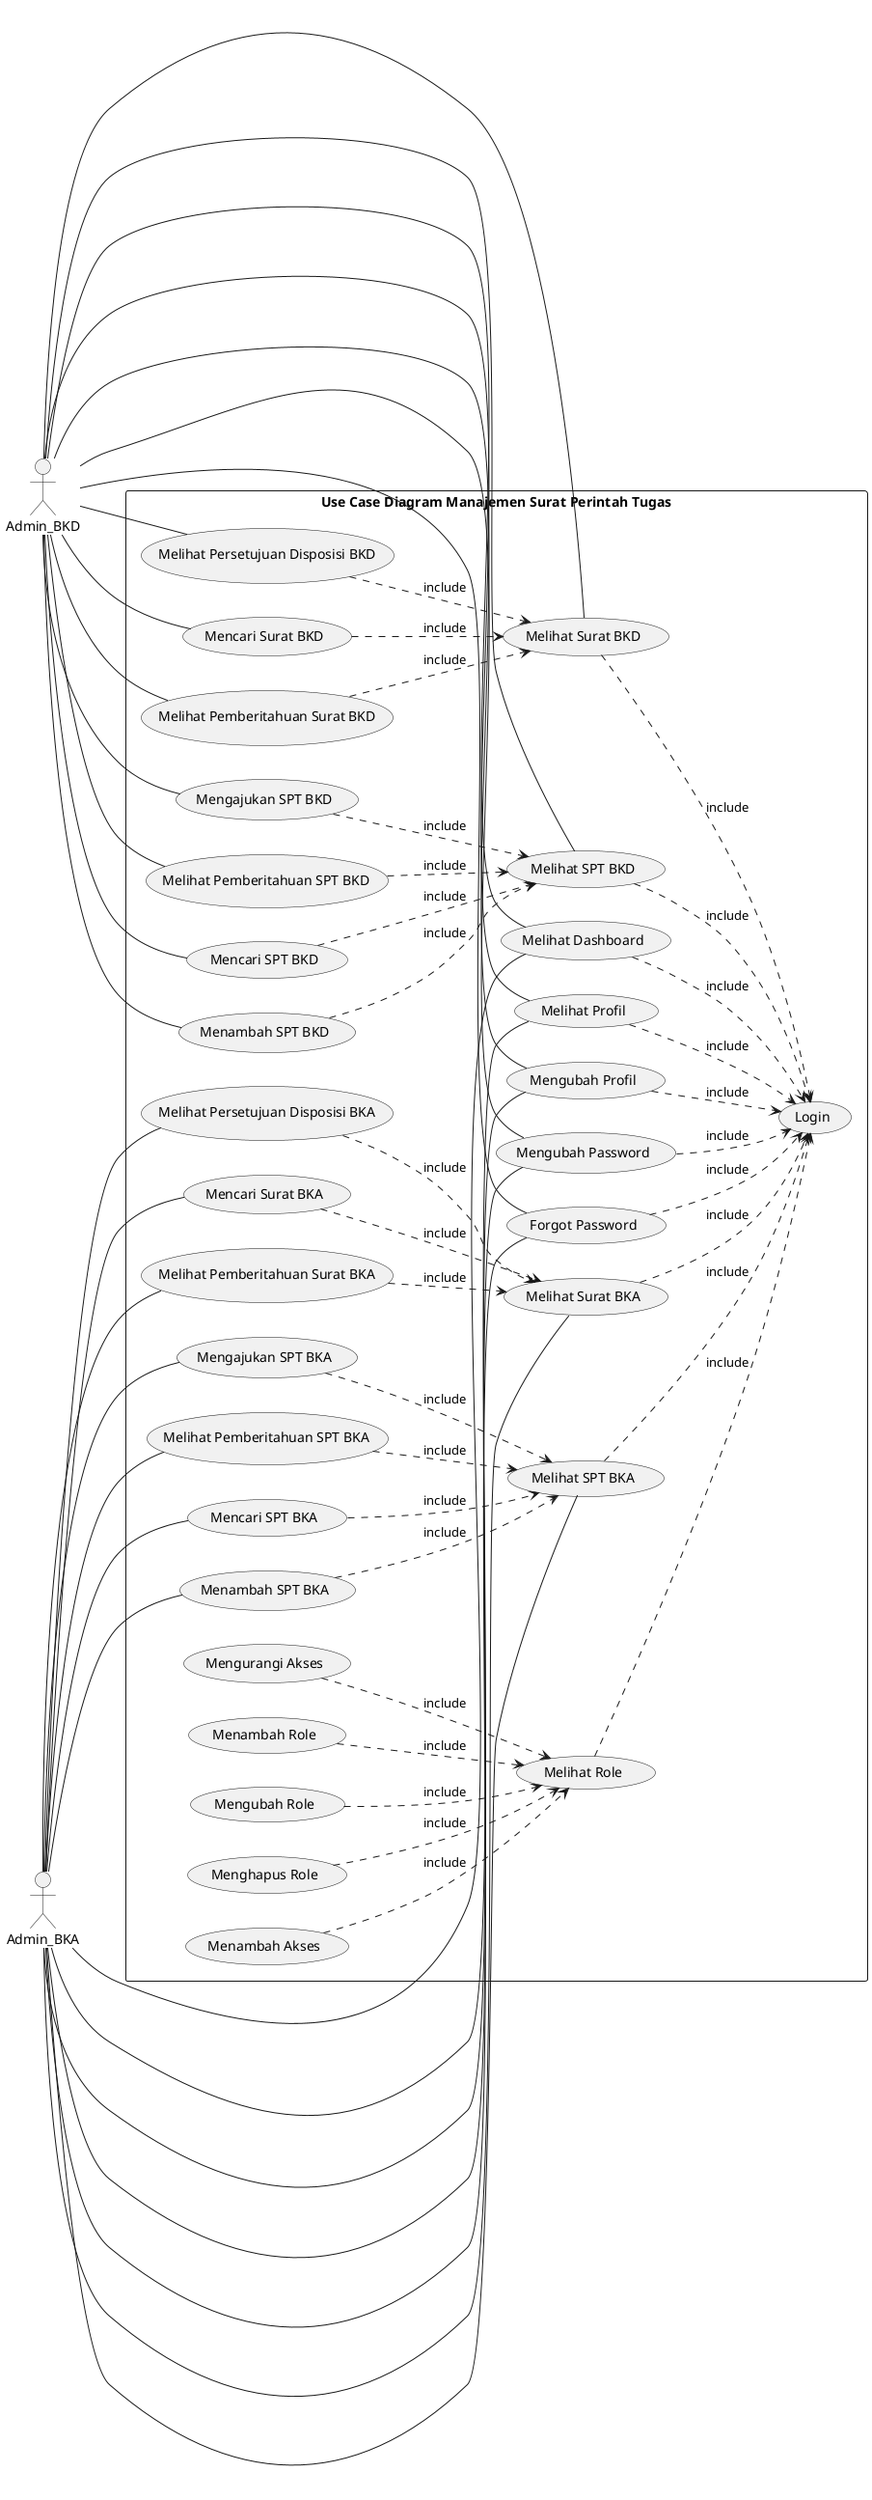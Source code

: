 @startuml Usecase
Left to Right Direction
skinParam packageStyle rectangle

actor Admin_BKD
actor Admin_BKA

rectangle "Use Case Diagram Manajemen Surat Perintah Tugas"{

    Admin_BKD -- (Melihat Dashboard)
    Admin_BKD -- (Melihat Profil)
    Admin_BKD -- (Mengubah Profil)
    Admin_BKD-- (Mengubah Password)
    Admin_BKD -- (Forgot Password)
    Admin_BKD -- (Melihat Surat BKD)
    Admin_BKD -- (Melihat Persetujuan Disposisi BKD)
    Admin_BKD -- (Menambah SPT BKD)
    Admin_BKD -- (Melihat SPT BKD)
    Admin_BKD -- (Mengajukan SPT BKD)
    Admin_BKD -- (Mencari Surat BKD)
    Admin_BKD -- (Mencari SPT BKD)
    Admin_BKD -- (Melihat Pemberitahuan Surat BKD)
    Admin_BKD -- (Melihat Pemberitahuan SPT BKD)

    Admin_BKA -- (Melihat Dashboard)
    Admin_BKA -- (Melihat Profil)
    Admin_BKA -- (Mengubah Profil)
    Admin_BKA-- (Mengubah Password)
    Admin_BKA -- (Forgot Password)
    Admin_BKA -- (Melihat Surat BKA)
    Admin_BKA -- (Melihat Persetujuan Disposisi BKA)
    Admin_BKA -- (Menambah SPT BKA)
    Admin_BKA -- (Melihat SPT BKA)
    Admin_BKA -- (Mengajukan SPT BKA)
    Admin_BKA -- (Mencari Surat BKA)
    Admin_BKA -- (Mencari SPT BKA)
    Admin_BKA -- (Melihat Pemberitahuan Surat BKA)
    Admin_BKA -- (Melihat Pemberitahuan SPT BKA)
    
    ' semua aktor
    (Melihat Dashboard)..> (Login) : include
    (Melihat Profil)..> (Login) : include
    (Mengubah Profil)..> (Login) : include
    (Mengubah Password)..> (Login) : include
    (Forgot Password)..> (Login) : include
    (Melihat Role)..> (Login) : include
    (Menambah Role)..> (Melihat Role) : include
    (Mengubah Role)..> (Melihat Role) : include
    (Menghapus Role)..> (Melihat Role) : include
    (Menambah Akses)..> (Melihat Role) : include
    (Mengurangi Akses)..> (Melihat Role) : include


'    admin bkd
    (Melihat Surat BKD)..> (Login) : include
    (Melihat Persetujuan Disposisi BKD)..> (Melihat Surat BKD) : include
    (Menambah SPT BKD)..> (Melihat SPT BKD) : include
    (Melihat SPT BKD)..> (Login) : include
    (Mengajukan SPT BKD)..> (Melihat SPT BKD) : include
    (Mencari Surat BKD)..> (Melihat Surat BKD) : include
    (Mencari SPT BKD)..> (Melihat SPT BKD) : include
    (Melihat Pemberitahuan Surat BKD)..> (Melihat Surat BKD) : include
    (Melihat Pemberitahuan SPT BKD)..> (Melihat SPT BKD) : include

    '    admin bka
    (Melihat Surat BKA)..> (Login) : include
    (Melihat Persetujuan Disposisi BKA)..> (Melihat Surat BKA) : include
    (Menambah SPT BKA)..> (Melihat SPT BKA) : include
    (Melihat SPT BKA)..> (Login) : include
    (Mengajukan SPT BKA)..> (Melihat SPT BKA) : include
    (Mencari Surat BKA)..> (Melihat Surat BKA) : include
    (Mencari SPT BKA)..> (Melihat SPT BKA) : include
    (Melihat Pemberitahuan Surat BKA)..> (Melihat Surat BKA) : include
    (Melihat Pemberitahuan SPT BKA)..> (Melihat SPT BKA) : include

}

@enduml